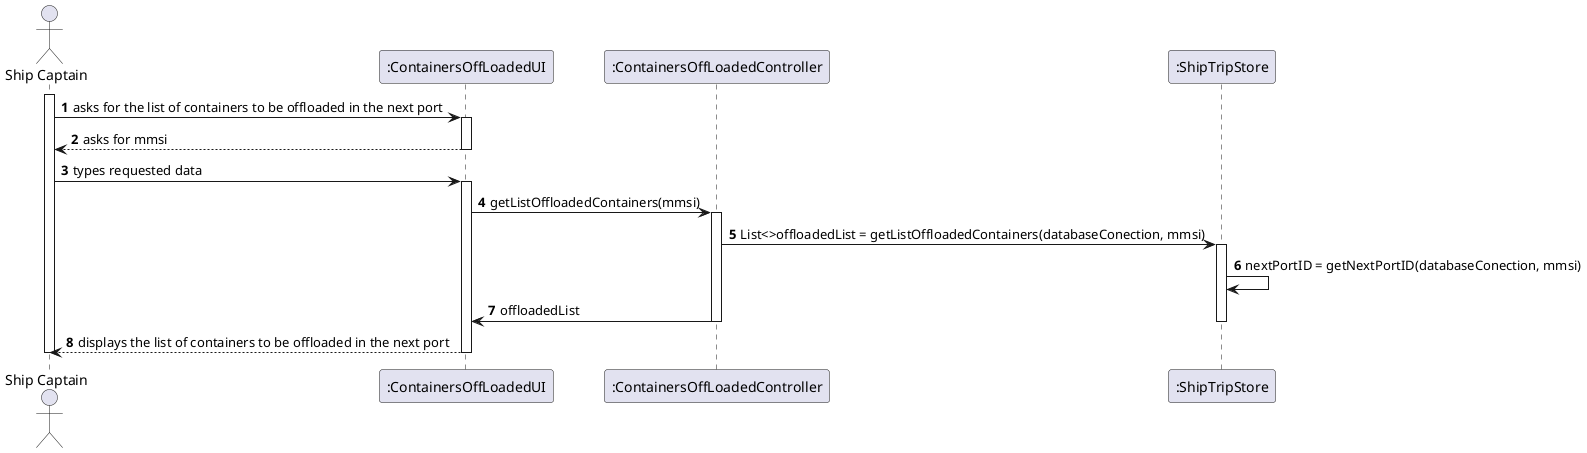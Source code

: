 @startuml
autonumber
'hide footbox
actor "Ship Captain" as SC
participant ":ContainersOffLoadedUI" as UI
participant ":ContainersOffLoadedController" as CTRL
participant ":ShipTripStore" as SBST

activate SC
SC -> UI :asks for the list of containers to be offloaded in the next port
activate UI
UI --> SC : asks for mmsi
deactivate UI
SC -> UI : types requested data
activate UI

UI -> CTRL : getListOffloadedContainers(mmsi)
activate CTRL
CTRL -> SBST : List<>offloadedList = getListOffloadedContainers(databaseConection, mmsi)

activate SBST
SBST -> SBST : nextPortID = getNextPortID(databaseConection, mmsi)
CTRL -> UI : offloadedList
deactivate SBST
deactivate CTRL
UI --> SC : displays the list of containers to be offloaded in the next port
deactivate UI
deactivate SC

@enduml
